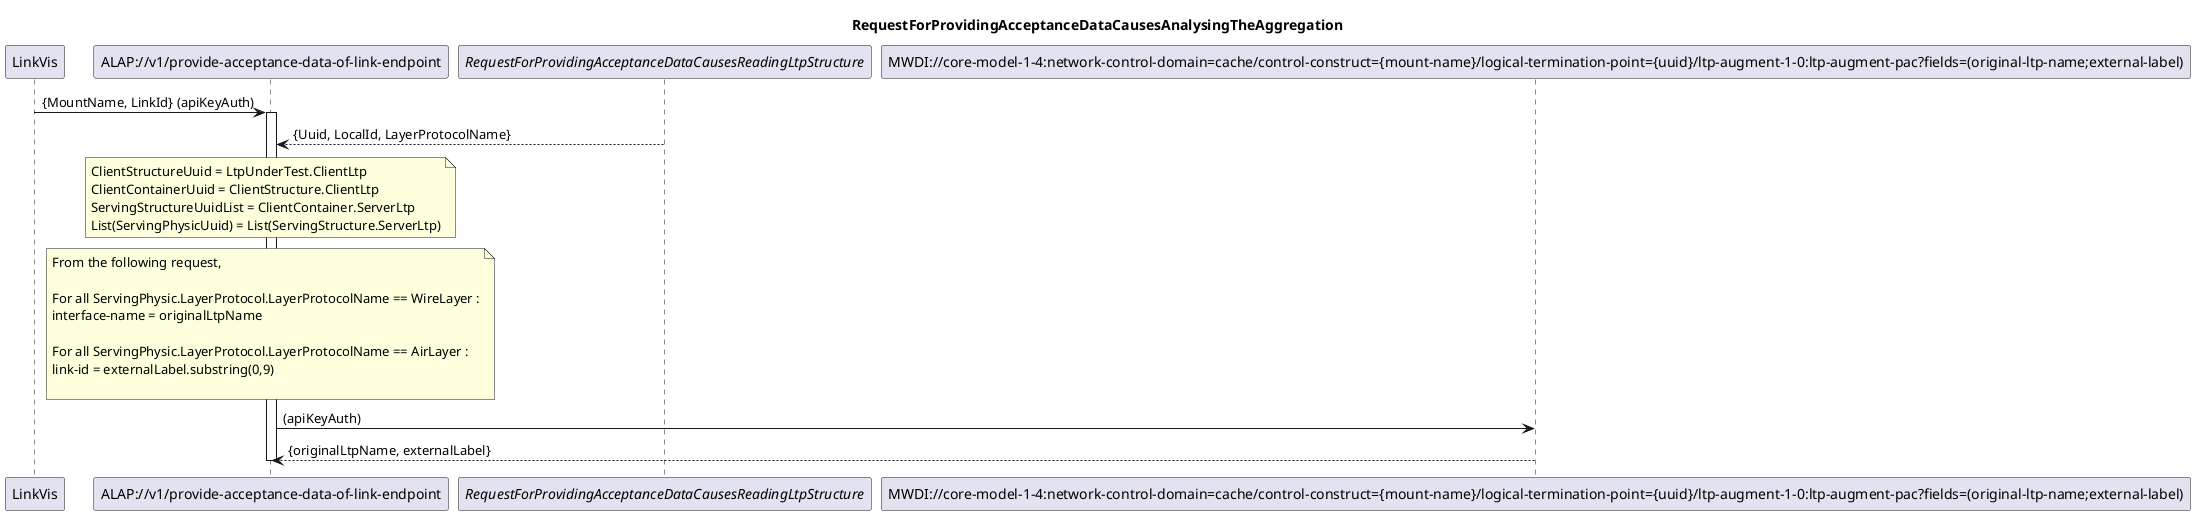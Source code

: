 @startuml 115_AnalysingAggregation
skinparam responseMessageBelowArrow true

title
RequestForProvidingAcceptanceDataCausesAnalysingTheAggregation
end title

participant "LinkVis" as LinkVis
participant "ALAP://v1/provide-acceptance-data-of-link-endpoint" as ALAP
participant "<i>RequestForProvidingAcceptanceDataCausesReadingLtpStructure</i>" as LTPs
participant "MWDI://core-model-1-4:network-control-domain=cache/control-construct={mount-name}/logical-termination-point={uuid}/ltp-augment-1-0:ltp-augment-pac?fields=(original-ltp-name;external-label)" as WireInterfaceName

LinkVis -> ALAP: {MountName, LinkId} (apiKeyAuth)
activate ALAP

LTPs --> ALAP: {Uuid, LocalId, LayerProtocolName}

note over ALAP
ClientStructureUuid = LtpUnderTest.ClientLtp
ClientContainerUuid = ClientStructure.ClientLtp
ServingStructureUuidList = ClientContainer.ServerLtp
List(ServingPhysicUuid) = List(ServingStructure.ServerLtp)
end note

note over ALAP
From the following request,

For all ServingPhysic.LayerProtocol.LayerProtocolName == WireLayer :
interface-name = originalLtpName 

For all ServingPhysic.LayerProtocol.LayerProtocolName == AirLayer :
link-id = externalLabel.substring(0,9)

end note


ALAP -> WireInterfaceName: (apiKeyAuth)
WireInterfaceName --> ALAP: {originalLtpName, externalLabel}

deactivate ALAP

@enduml
